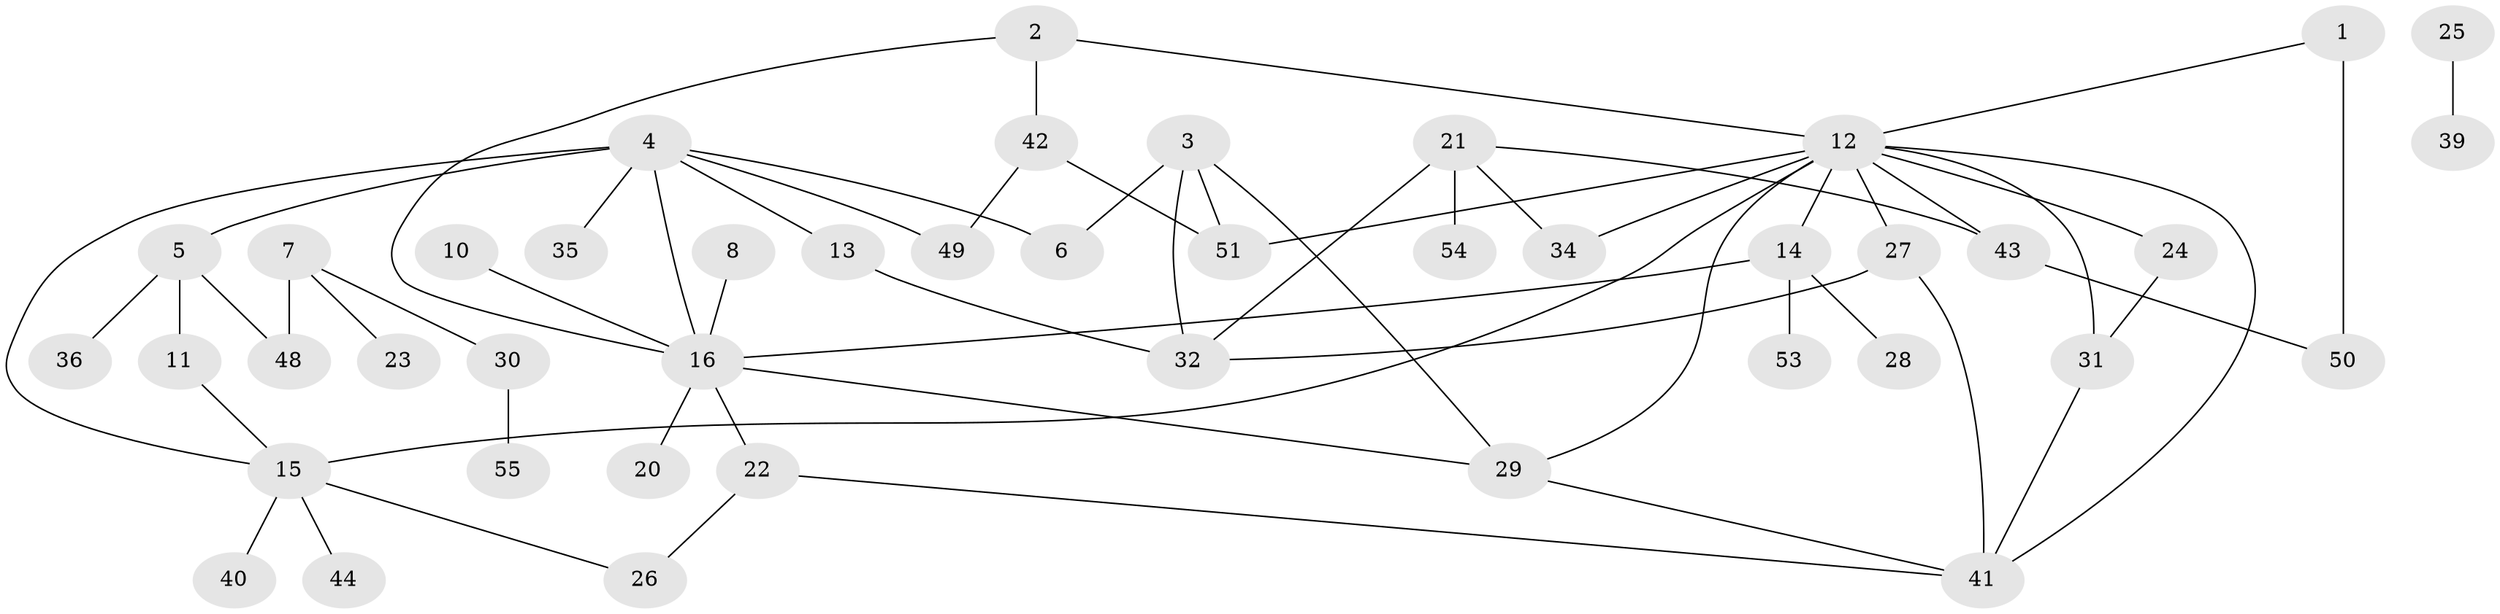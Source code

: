 // original degree distribution, {2: 0.3208955223880597, 9: 0.007462686567164179, 1: 0.29850746268656714, 0: 0.05223880597014925, 4: 0.04477611940298507, 3: 0.23134328358208955, 5: 0.029850746268656716, 6: 0.014925373134328358}
// Generated by graph-tools (version 1.1) at 2025/48/03/04/25 22:48:08]
// undirected, 44 vertices, 61 edges
graph export_dot {
  node [color=gray90,style=filled];
  1;
  2;
  3;
  4;
  5;
  6;
  7;
  8;
  10;
  11;
  12;
  13;
  14;
  15;
  16;
  20;
  21;
  22;
  23;
  24;
  25;
  26;
  27;
  28;
  29;
  30;
  31;
  32;
  34;
  35;
  36;
  39;
  40;
  41;
  42;
  43;
  44;
  48;
  49;
  50;
  51;
  53;
  54;
  55;
  1 -- 12 [weight=1.0];
  1 -- 50 [weight=2.0];
  2 -- 12 [weight=1.0];
  2 -- 16 [weight=1.0];
  2 -- 42 [weight=1.0];
  3 -- 6 [weight=1.0];
  3 -- 29 [weight=1.0];
  3 -- 32 [weight=1.0];
  3 -- 51 [weight=1.0];
  4 -- 5 [weight=1.0];
  4 -- 6 [weight=1.0];
  4 -- 13 [weight=1.0];
  4 -- 15 [weight=1.0];
  4 -- 16 [weight=1.0];
  4 -- 35 [weight=1.0];
  4 -- 49 [weight=1.0];
  5 -- 11 [weight=1.0];
  5 -- 36 [weight=1.0];
  5 -- 48 [weight=1.0];
  7 -- 23 [weight=1.0];
  7 -- 30 [weight=1.0];
  7 -- 48 [weight=1.0];
  8 -- 16 [weight=1.0];
  10 -- 16 [weight=1.0];
  11 -- 15 [weight=1.0];
  12 -- 14 [weight=1.0];
  12 -- 15 [weight=1.0];
  12 -- 24 [weight=1.0];
  12 -- 27 [weight=1.0];
  12 -- 29 [weight=1.0];
  12 -- 31 [weight=1.0];
  12 -- 34 [weight=1.0];
  12 -- 41 [weight=1.0];
  12 -- 43 [weight=1.0];
  12 -- 51 [weight=1.0];
  13 -- 32 [weight=2.0];
  14 -- 16 [weight=1.0];
  14 -- 28 [weight=1.0];
  14 -- 53 [weight=1.0];
  15 -- 26 [weight=1.0];
  15 -- 40 [weight=1.0];
  15 -- 44 [weight=1.0];
  16 -- 20 [weight=1.0];
  16 -- 22 [weight=1.0];
  16 -- 29 [weight=1.0];
  21 -- 32 [weight=2.0];
  21 -- 34 [weight=1.0];
  21 -- 43 [weight=1.0];
  21 -- 54 [weight=1.0];
  22 -- 26 [weight=1.0];
  22 -- 41 [weight=1.0];
  24 -- 31 [weight=1.0];
  25 -- 39 [weight=1.0];
  27 -- 32 [weight=1.0];
  27 -- 41 [weight=1.0];
  29 -- 41 [weight=1.0];
  30 -- 55 [weight=1.0];
  31 -- 41 [weight=1.0];
  42 -- 49 [weight=1.0];
  42 -- 51 [weight=1.0];
  43 -- 50 [weight=1.0];
}
